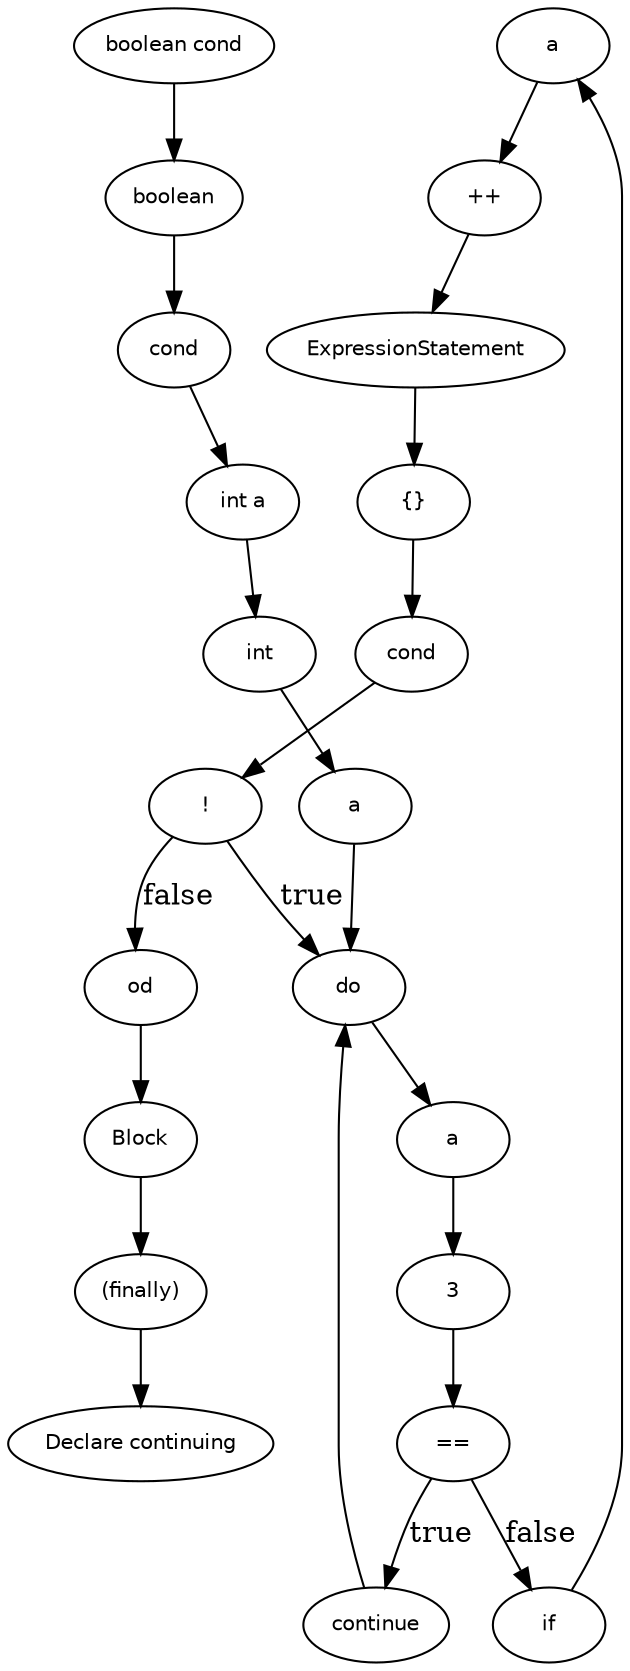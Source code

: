 digraph continuing {
  19 [
    label = a,
    fontname = Helvetica,
    fontsize = 10
  ];
  18 [
    label = "++",
    fontname = Helvetica,
    fontsize = 10
  ];
  17 [
    label = ExpressionStatement,
    fontname = Helvetica,
    fontsize = 10
  ];
  16 [
    label = continue,
    fontname = Helvetica,
    fontsize = 10
  ];
  15 [
    label = 3,
    fontname = Helvetica,
    fontsize = 10
  ];
  14 [
    label = a,
    fontname = Helvetica,
    fontsize = 10
  ];
  13 [
    label = "==",
    fontname = Helvetica,
    fontsize = 10
  ];
  12 [
    label = if,
    fontname = Helvetica,
    fontsize = 10
  ];
  11 [
    label = "{}",
    fontname = Helvetica,
    fontsize = 10
  ];
  10 [
    label = od,
    fontname = Helvetica,
    fontsize = 10
  ];
  9 [
    label = do,
    fontname = Helvetica,
    fontsize = 10
  ];
  8 [
    label = a,
    fontname = Helvetica,
    fontsize = 10
  ];
  7 [
    label = int,
    fontname = Helvetica,
    fontsize = 10
  ];
  6 [
    label = "int a",
    fontname = Helvetica,
    fontsize = 10
  ];
  5 [
    label = cond,
    fontname = Helvetica,
    fontsize = 10
  ];
  4 [
    label = boolean,
    fontname = Helvetica,
    fontsize = 10
  ];
  3 [
    label = "boolean cond",
    fontname = Helvetica,
    fontsize = 10
  ];
  2 [
    label = "(finally)",
    fontname = Helvetica,
    fontsize = 10
  ];
  22 [
    label = Block,
    fontname = Helvetica,
    fontsize = 10
  ];
  0 [
    label = "Declare continuing",
    fontname = Helvetica,
    fontsize = 10
  ];
  21 [
    label = cond,
    fontname = Helvetica,
    fontsize = 10
  ];
  20 [
    label = "!",
    fontname = Helvetica,
    fontsize = 10
  ];
  11 -> 21 [
    label = ""
  ];
  17 -> 11 [
    label = ""
  ];
  15 -> 13 [
    label = ""
  ];
  14 -> 15 [
    label = ""
  ];
  8 -> 9 [
    label = ""
  ];
  9 -> 14 [
    label = ""
  ];
  6 -> 7 [
    label = ""
  ];
  16 -> 9 [
    label = ""
  ];
  13 -> 16 [
    label = true
  ];
  22 -> 2 [
    label = ""
  ];
  10 -> 22 [
    label = ""
  ];
  20 -> 10 [
    label = false
  ];
  19 -> 18 [
    label = ""
  ];
  7 -> 8 [
    label = ""
  ];
  12 -> 19 [
    label = ""
  ];
  20 -> 9 [
    label = true
  ];
  13 -> 12 [
    label = false
  ];
  2 -> 0 [
    label = ""
  ];
  3 -> 4 [
    label = ""
  ];
  5 -> 6 [
    label = ""
  ];
  21 -> 20 [
    label = ""
  ];
  4 -> 5 [
    label = ""
  ];
  18 -> 17 [
    label = ""
  ];
}
